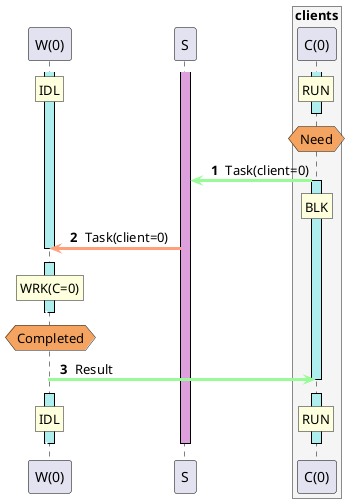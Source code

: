 @startuml
autonumber " <b>#</b> "
skinparam shadowing false
skinparam sequence {
ArrowThickness 3
ActorBorderColor Black
LifeLineBorderColor Black
LifeLineBackgroundColor Black
ParticipantBorderColor Black
}
skinparam ControlBorderColor White
skinparam ControlBackgroundColor White
participant "W(0)" as A0 order 10100
participant "S" as A1 order 110200
box "clients" #WhiteSmoke
participant "C(0)" as A2 order 210300
activate A0 #PaleTurquoise
activate A1 #Plum
activate A2 #PaleTurquoise
rnote over A0 : IDL
/ rnote over A2 : RUN
autonumber stop
[<[#White]-- A0
autonumber resume
deactivate A2
hnote over A2 #SandyBrown: Need
A2 -[#PaleGreen]> A1 : Task(client=0)
activate A2 #PaleTurquoise
rnote over A2 : BLK
A1 -[#LightSalmon]> A0 : Task(client=0)
deactivate A0
autonumber stop
[<[#White]-- A0
autonumber resume
activate A0 #PaleTurquoise
rnote over A0 : WRK(C=0)
autonumber stop
[<[#White]-- A0
autonumber resume
deactivate A0
hnote over A0 #SandyBrown: Completed
A0 -[#PaleGreen]> A2 : Result
deactivate A2
autonumber stop
[<[#White]-- A0
autonumber resume
activate A2 #PaleTurquoise
activate A0 #PaleTurquoise
rnote over A2 : RUN
/ rnote over A0 : IDL
autonumber stop
[<[#White]-- A0
autonumber resume
deactivate A0
deactivate A1
deactivate A2
@enduml
